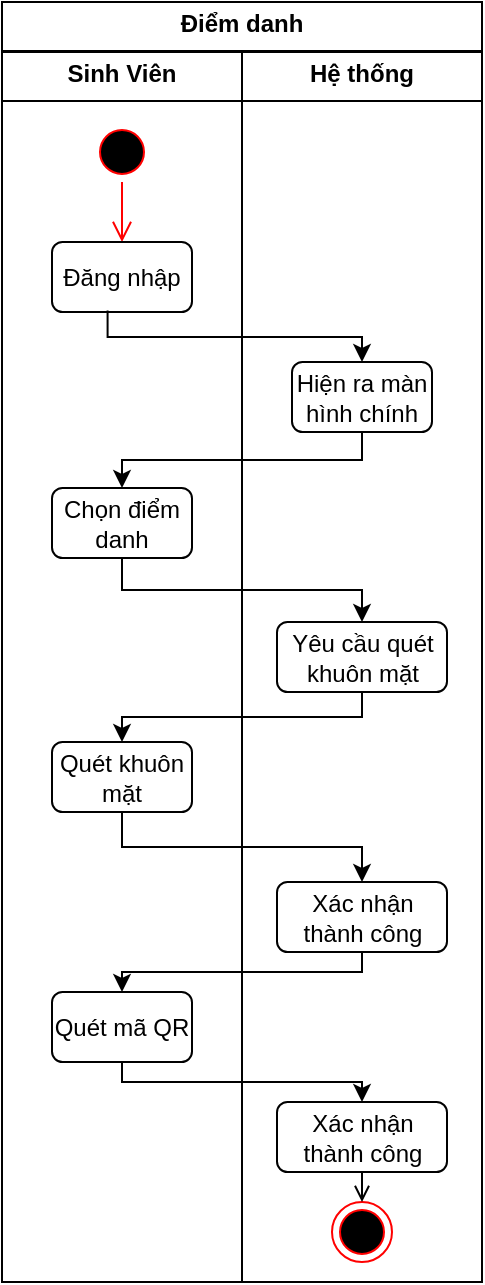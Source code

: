 <mxfile version="24.8.2">
  <diagram name="Page-1" id="861R5XqWkjenVKNn3XdG">
    <mxGraphModel dx="1247" dy="678" grid="1" gridSize="10" guides="1" tooltips="1" connect="1" arrows="1" fold="1" page="1" pageScale="1" pageWidth="850" pageHeight="1100" math="0" shadow="0">
      <root>
        <mxCell id="0" />
        <mxCell id="1" parent="0" />
        <mxCell id="OdxOix2kD28LtDTdaROv-9" value="&lt;p style=&quot;margin:0px;margin-top:4px;text-align:center;&quot;&gt;&lt;b&gt;Điểm danh&lt;/b&gt;&lt;/p&gt;&lt;hr size=&quot;1&quot; style=&quot;border-style:solid;&quot;&gt;&lt;div style=&quot;height:2px;&quot;&gt;&lt;/div&gt;" style="verticalAlign=top;align=left;overflow=fill;html=1;whiteSpace=wrap;" vertex="1" parent="1">
          <mxGeometry x="320" y="290" width="240" height="550" as="geometry" />
        </mxCell>
        <mxCell id="OdxOix2kD28LtDTdaROv-10" value="&lt;p style=&quot;margin:0px;margin-top:4px;text-align:center;&quot;&gt;&lt;b&gt;Sinh Viên&lt;/b&gt;&lt;/p&gt;&lt;hr size=&quot;1&quot; style=&quot;border-style:solid;&quot;&gt;&lt;div style=&quot;height:2px;&quot;&gt;&lt;/div&gt;" style="verticalAlign=top;align=left;overflow=fill;html=1;whiteSpace=wrap;" vertex="1" parent="1">
          <mxGeometry x="320" y="315" width="120" height="615" as="geometry" />
        </mxCell>
        <mxCell id="OdxOix2kD28LtDTdaROv-11" value="&lt;p style=&quot;margin:0px;margin-top:4px;text-align:center;&quot;&gt;&lt;b&gt;Hệ thống&lt;/b&gt;&lt;/p&gt;&lt;hr size=&quot;1&quot; style=&quot;border-style:solid;&quot;&gt;&lt;div style=&quot;height:2px;&quot;&gt;&lt;/div&gt;" style="verticalAlign=top;align=left;overflow=fill;html=1;whiteSpace=wrap;" vertex="1" parent="1">
          <mxGeometry x="440" y="315" width="120" height="615" as="geometry" />
        </mxCell>
        <mxCell id="OdxOix2kD28LtDTdaROv-13" value="" style="ellipse;html=1;shape=startState;fillColor=#000000;strokeColor=#ff0000;" vertex="1" parent="1">
          <mxGeometry x="365" y="350" width="30" height="30" as="geometry" />
        </mxCell>
        <mxCell id="OdxOix2kD28LtDTdaROv-14" value="" style="edgeStyle=orthogonalEdgeStyle;html=1;verticalAlign=bottom;endArrow=open;endSize=8;strokeColor=#ff0000;rounded=0;" edge="1" source="OdxOix2kD28LtDTdaROv-13" parent="1">
          <mxGeometry relative="1" as="geometry">
            <mxPoint x="380" y="410" as="targetPoint" />
          </mxGeometry>
        </mxCell>
        <mxCell id="OdxOix2kD28LtDTdaROv-15" value="Đăng nhập" style="rounded=1;whiteSpace=wrap;html=1;" vertex="1" parent="1">
          <mxGeometry x="345" y="410" width="70" height="35" as="geometry" />
        </mxCell>
        <mxCell id="OdxOix2kD28LtDTdaROv-16" value="Hiện ra màn hình chính" style="rounded=1;whiteSpace=wrap;html=1;" vertex="1" parent="1">
          <mxGeometry x="465" y="470" width="70" height="35" as="geometry" />
        </mxCell>
        <mxCell id="OdxOix2kD28LtDTdaROv-17" value="Chọn điểm danh" style="rounded=1;whiteSpace=wrap;html=1;" vertex="1" parent="1">
          <mxGeometry x="345" y="533" width="70" height="35" as="geometry" />
        </mxCell>
        <mxCell id="OdxOix2kD28LtDTdaROv-20" value="Yêu cầu quét khuôn mặt" style="rounded=1;whiteSpace=wrap;html=1;" vertex="1" parent="1">
          <mxGeometry x="457.5" y="600" width="85" height="35" as="geometry" />
        </mxCell>
        <mxCell id="OdxOix2kD28LtDTdaROv-21" value="Quét khuôn mặt" style="rounded=1;whiteSpace=wrap;html=1;" vertex="1" parent="1">
          <mxGeometry x="345" y="660" width="70" height="35" as="geometry" />
        </mxCell>
        <mxCell id="OdxOix2kD28LtDTdaROv-22" value="Xác nhận thành công" style="rounded=1;whiteSpace=wrap;html=1;" vertex="1" parent="1">
          <mxGeometry x="457.5" y="730" width="85" height="35" as="geometry" />
        </mxCell>
        <mxCell id="OdxOix2kD28LtDTdaROv-23" value="Quét mã QR" style="rounded=1;whiteSpace=wrap;html=1;" vertex="1" parent="1">
          <mxGeometry x="345" y="785" width="70" height="35" as="geometry" />
        </mxCell>
        <mxCell id="OdxOix2kD28LtDTdaROv-24" value="Xác nhận thành công" style="rounded=1;whiteSpace=wrap;html=1;" vertex="1" parent="1">
          <mxGeometry x="457.5" y="840" width="85" height="35" as="geometry" />
        </mxCell>
        <mxCell id="OdxOix2kD28LtDTdaROv-26" value="" style="ellipse;html=1;shape=endState;fillColor=#000000;strokeColor=#ff0000;" vertex="1" parent="1">
          <mxGeometry x="485" y="890" width="30" height="30" as="geometry" />
        </mxCell>
        <mxCell id="OdxOix2kD28LtDTdaROv-27" value="" style="html=1;verticalAlign=bottom;startArrow=none;startFill=0;endArrow=open;startSize=8;curved=0;rounded=0;endFill=0;entryX=0.5;entryY=0;entryDx=0;entryDy=0;exitX=0.5;exitY=1;exitDx=0;exitDy=0;" edge="1" parent="1" source="OdxOix2kD28LtDTdaROv-24" target="OdxOix2kD28LtDTdaROv-26">
          <mxGeometry width="60" relative="1" as="geometry">
            <mxPoint x="480" y="760" as="sourcePoint" />
            <mxPoint x="540" y="760" as="targetPoint" />
          </mxGeometry>
        </mxCell>
        <mxCell id="OdxOix2kD28LtDTdaROv-29" value="" style="endArrow=classic;html=1;rounded=0;exitX=0.397;exitY=0.978;exitDx=0;exitDy=0;exitPerimeter=0;entryX=0.5;entryY=0;entryDx=0;entryDy=0;edgeStyle=orthogonalEdgeStyle;" edge="1" parent="1" source="OdxOix2kD28LtDTdaROv-15" target="OdxOix2kD28LtDTdaROv-16">
          <mxGeometry width="50" height="50" relative="1" as="geometry">
            <mxPoint x="420" y="500" as="sourcePoint" />
            <mxPoint x="470" y="450" as="targetPoint" />
          </mxGeometry>
        </mxCell>
        <mxCell id="OdxOix2kD28LtDTdaROv-30" value="" style="endArrow=classic;html=1;rounded=0;edgeStyle=orthogonalEdgeStyle;exitX=0.5;exitY=1;exitDx=0;exitDy=0;" edge="1" parent="1" source="OdxOix2kD28LtDTdaROv-16" target="OdxOix2kD28LtDTdaROv-17">
          <mxGeometry width="50" height="50" relative="1" as="geometry">
            <mxPoint x="600.001" y="607.5" as="sourcePoint" />
            <mxPoint x="662.61" y="567.5" as="targetPoint" />
          </mxGeometry>
        </mxCell>
        <mxCell id="OdxOix2kD28LtDTdaROv-31" value="" style="endArrow=classic;html=1;rounded=0;exitX=0.5;exitY=1;exitDx=0;exitDy=0;edgeStyle=orthogonalEdgeStyle;" edge="1" parent="1" source="OdxOix2kD28LtDTdaROv-17" target="OdxOix2kD28LtDTdaROv-20">
          <mxGeometry width="50" height="50" relative="1" as="geometry">
            <mxPoint x="220" y="630" as="sourcePoint" />
            <mxPoint x="270" y="580" as="targetPoint" />
          </mxGeometry>
        </mxCell>
        <mxCell id="OdxOix2kD28LtDTdaROv-32" value="" style="endArrow=classic;html=1;rounded=0;exitX=0.5;exitY=1;exitDx=0;exitDy=0;edgeStyle=orthogonalEdgeStyle;" edge="1" parent="1" source="OdxOix2kD28LtDTdaROv-20" target="OdxOix2kD28LtDTdaROv-21">
          <mxGeometry width="50" height="50" relative="1" as="geometry">
            <mxPoint x="130" y="700" as="sourcePoint" />
            <mxPoint x="180" y="650" as="targetPoint" />
          </mxGeometry>
        </mxCell>
        <mxCell id="OdxOix2kD28LtDTdaROv-33" value="" style="endArrow=classic;html=1;rounded=0;edgeStyle=orthogonalEdgeStyle;exitX=0.5;exitY=1;exitDx=0;exitDy=0;" edge="1" parent="1" source="OdxOix2kD28LtDTdaROv-21" target="OdxOix2kD28LtDTdaROv-22">
          <mxGeometry width="50" height="50" relative="1" as="geometry">
            <mxPoint x="190" y="730" as="sourcePoint" />
            <mxPoint x="240" y="680" as="targetPoint" />
          </mxGeometry>
        </mxCell>
        <mxCell id="OdxOix2kD28LtDTdaROv-36" value="" style="endArrow=classic;html=1;rounded=0;exitX=0.5;exitY=1;exitDx=0;exitDy=0;edgeStyle=orthogonalEdgeStyle;" edge="1" parent="1" source="OdxOix2kD28LtDTdaROv-22" target="OdxOix2kD28LtDTdaROv-23">
          <mxGeometry width="50" height="50" relative="1" as="geometry">
            <mxPoint x="180" y="700" as="sourcePoint" />
            <mxPoint x="240" y="790" as="targetPoint" />
          </mxGeometry>
        </mxCell>
        <mxCell id="OdxOix2kD28LtDTdaROv-37" value="" style="endArrow=classic;html=1;rounded=0;edgeStyle=orthogonalEdgeStyle;exitX=0.5;exitY=1;exitDx=0;exitDy=0;" edge="1" parent="1" source="OdxOix2kD28LtDTdaROv-23" target="OdxOix2kD28LtDTdaROv-24">
          <mxGeometry width="50" height="50" relative="1" as="geometry">
            <mxPoint x="160" y="730" as="sourcePoint" />
            <mxPoint x="210" y="680" as="targetPoint" />
          </mxGeometry>
        </mxCell>
      </root>
    </mxGraphModel>
  </diagram>
</mxfile>
